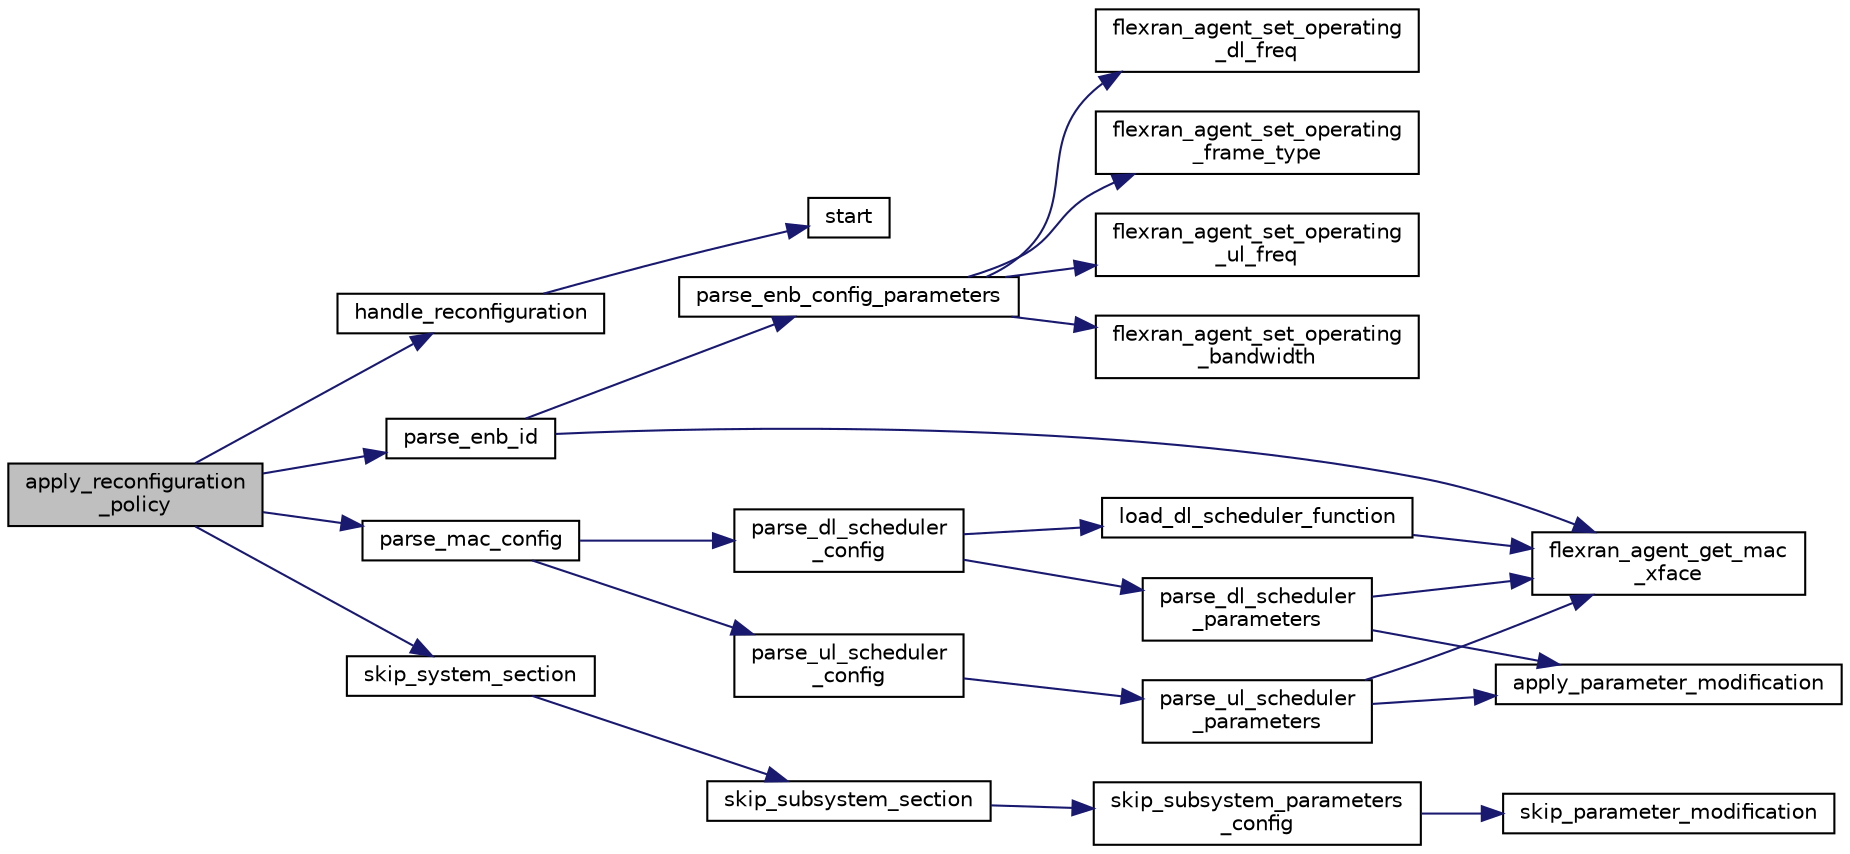 digraph "apply_reconfiguration_policy"
{
 // LATEX_PDF_SIZE
  edge [fontname="Helvetica",fontsize="10",labelfontname="Helvetica",labelfontsize="10"];
  node [fontname="Helvetica",fontsize="10",shape=record];
  rankdir="LR";
  Node1 [label="apply_reconfiguration\l_policy",height=0.2,width=0.4,color="black", fillcolor="grey75", style="filled", fontcolor="black",tooltip=" "];
  Node1 -> Node2 [color="midnightblue",fontsize="10",style="solid",fontname="Helvetica"];
  Node2 [label="handle_reconfiguration",height=0.2,width=0.4,color="black", fillcolor="white", style="filled",URL="$enb__app_8c.html#a67e9c9ca9f001efecf1891d82f8ff9b6",tooltip=" "];
  Node2 -> Node3 [color="midnightblue",fontsize="10",style="solid",fontname="Helvetica"];
  Node3 [label="start",height=0.2,width=0.4,color="black", fillcolor="white", style="filled",URL="$cli_8h.html#ac7c3a7ed65f6223cb1f3413a16a17b8b",tooltip=" "];
  Node1 -> Node4 [color="midnightblue",fontsize="10",style="solid",fontname="Helvetica"];
  Node4 [label="parse_enb_id",height=0.2,width=0.4,color="black", fillcolor="white", style="filled",URL="$flexran__agent__common__internal_8c.html#a70618996bb5cc4d9d9ad1548b68c58ff",tooltip=" "];
  Node4 -> Node5 [color="midnightblue",fontsize="10",style="solid",fontname="Helvetica"];
  Node5 [label="flexran_agent_get_mac\l_xface",height=0.2,width=0.4,color="black", fillcolor="white", style="filled",URL="$flexran__agent__mac_8c.html#a6ed74fc929d98eb8129181d1f5b00d08",tooltip=" "];
  Node4 -> Node6 [color="midnightblue",fontsize="10",style="solid",fontname="Helvetica"];
  Node6 [label="parse_enb_config_parameters",height=0.2,width=0.4,color="black", fillcolor="white", style="filled",URL="$flexran__agent__common__internal_8c.html#afed4d5f12d793b54428dbf1c389333d5",tooltip=" "];
  Node6 -> Node7 [color="midnightblue",fontsize="10",style="solid",fontname="Helvetica"];
  Node7 [label="flexran_agent_set_operating\l_bandwidth",height=0.2,width=0.4,color="black", fillcolor="white", style="filled",URL="$flexran__agent__ran__api_8c.html#a114c2653bc372516eecd5e0e2ea46d95",tooltip=" "];
  Node6 -> Node8 [color="midnightblue",fontsize="10",style="solid",fontname="Helvetica"];
  Node8 [label="flexran_agent_set_operating\l_dl_freq",height=0.2,width=0.4,color="black", fillcolor="white", style="filled",URL="$flexran__agent__ran__api_8c.html#a129409f184d27d3d4e5b1de630c501e3",tooltip=" "];
  Node6 -> Node9 [color="midnightblue",fontsize="10",style="solid",fontname="Helvetica"];
  Node9 [label="flexran_agent_set_operating\l_frame_type",height=0.2,width=0.4,color="black", fillcolor="white", style="filled",URL="$flexran__agent__ran__api_8c.html#a9cfb48f2bd54311284c0e38c349d90db",tooltip=" "];
  Node6 -> Node10 [color="midnightblue",fontsize="10",style="solid",fontname="Helvetica"];
  Node10 [label="flexran_agent_set_operating\l_ul_freq",height=0.2,width=0.4,color="black", fillcolor="white", style="filled",URL="$flexran__agent__ran__api_8c.html#ad57aa144a66853a2168f8b0ee3ed00a7",tooltip=" "];
  Node1 -> Node11 [color="midnightblue",fontsize="10",style="solid",fontname="Helvetica"];
  Node11 [label="parse_mac_config",height=0.2,width=0.4,color="black", fillcolor="white", style="filled",URL="$flexran__agent__mac__internal_8c.html#a6fad3cda059a7cc3b6e08e592da30e66",tooltip=" "];
  Node11 -> Node12 [color="midnightblue",fontsize="10",style="solid",fontname="Helvetica"];
  Node12 [label="parse_dl_scheduler\l_config",height=0.2,width=0.4,color="black", fillcolor="white", style="filled",URL="$flexran__agent__mac__internal_8c.html#a6f166b281f9a426fa5ca87c8286eaeaa",tooltip=" "];
  Node12 -> Node13 [color="midnightblue",fontsize="10",style="solid",fontname="Helvetica"];
  Node13 [label="load_dl_scheduler_function",height=0.2,width=0.4,color="black", fillcolor="white", style="filled",URL="$flexran__agent__mac__internal_8c.html#a369774e290c0b5cef7af8575848063b7",tooltip=" "];
  Node13 -> Node5 [color="midnightblue",fontsize="10",style="solid",fontname="Helvetica"];
  Node12 -> Node14 [color="midnightblue",fontsize="10",style="solid",fontname="Helvetica"];
  Node14 [label="parse_dl_scheduler\l_parameters",height=0.2,width=0.4,color="black", fillcolor="white", style="filled",URL="$flexran__agent__mac__internal_8c.html#a71f1c4ee9dd8f1089c47770d165a3193",tooltip=" "];
  Node14 -> Node15 [color="midnightblue",fontsize="10",style="solid",fontname="Helvetica"];
  Node15 [label="apply_parameter_modification",height=0.2,width=0.4,color="black", fillcolor="white", style="filled",URL="$flexran__agent__common__internal_8c.html#a7fb321f75fa2b91a951ed4ef860ac201",tooltip=" "];
  Node14 -> Node5 [color="midnightblue",fontsize="10",style="solid",fontname="Helvetica"];
  Node11 -> Node16 [color="midnightblue",fontsize="10",style="solid",fontname="Helvetica"];
  Node16 [label="parse_ul_scheduler\l_config",height=0.2,width=0.4,color="black", fillcolor="white", style="filled",URL="$flexran__agent__mac__internal_8c.html#a2dc0931d47bf30d3e8dcd03cb9f2d724",tooltip=" "];
  Node16 -> Node17 [color="midnightblue",fontsize="10",style="solid",fontname="Helvetica"];
  Node17 [label="parse_ul_scheduler\l_parameters",height=0.2,width=0.4,color="black", fillcolor="white", style="filled",URL="$flexran__agent__mac__internal_8c.html#a90a147c920548fc5a80107517230e01c",tooltip=" "];
  Node17 -> Node15 [color="midnightblue",fontsize="10",style="solid",fontname="Helvetica"];
  Node17 -> Node5 [color="midnightblue",fontsize="10",style="solid",fontname="Helvetica"];
  Node1 -> Node18 [color="midnightblue",fontsize="10",style="solid",fontname="Helvetica"];
  Node18 [label="skip_system_section",height=0.2,width=0.4,color="black", fillcolor="white", style="filled",URL="$flexran__agent__common__internal_8c.html#aff4393a324e29322d90c5fcb67de1d9d",tooltip=" "];
  Node18 -> Node19 [color="midnightblue",fontsize="10",style="solid",fontname="Helvetica"];
  Node19 [label="skip_subsystem_section",height=0.2,width=0.4,color="black", fillcolor="white", style="filled",URL="$flexran__agent__common__internal_8c.html#a7025f1842caf0834dd12fa4ce3938028",tooltip=" "];
  Node19 -> Node20 [color="midnightblue",fontsize="10",style="solid",fontname="Helvetica"];
  Node20 [label="skip_subsystem_parameters\l_config",height=0.2,width=0.4,color="black", fillcolor="white", style="filled",URL="$flexran__agent__common__internal_8c.html#a1c9f62f5c56888ae355840882bcd55a4",tooltip=" "];
  Node20 -> Node21 [color="midnightblue",fontsize="10",style="solid",fontname="Helvetica"];
  Node21 [label="skip_parameter_modification",height=0.2,width=0.4,color="black", fillcolor="white", style="filled",URL="$flexran__agent__common__internal_8c.html#af53edd2a2232242d171f1639dd9df4bb",tooltip=" "];
}
